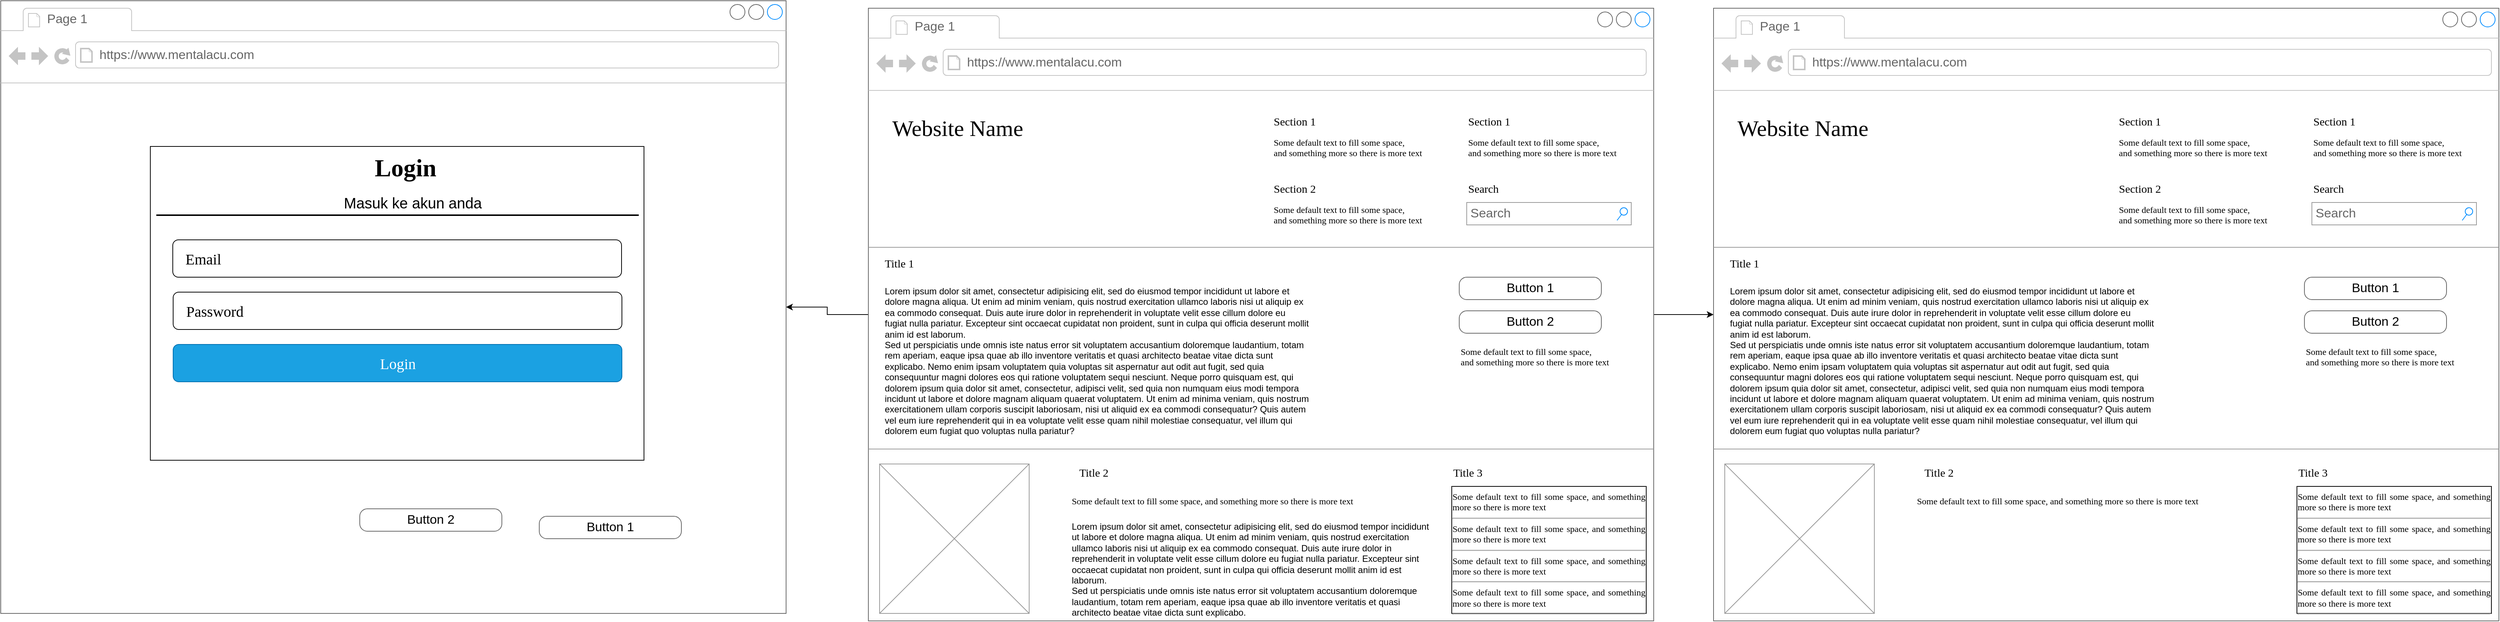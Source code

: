 <mxfile version="26.2.12">
  <diagram name="Page-1" id="2cc2dc42-3aac-f2a9-1cec-7a8b7cbee084">
    <mxGraphModel dx="3080" dy="1355" grid="1" gridSize="10" guides="1" tooltips="1" connect="1" arrows="1" fold="1" page="1" pageScale="1" pageWidth="1100" pageHeight="850" background="none" math="0" shadow="0">
      <root>
        <mxCell id="0" />
        <mxCell id="1" parent="0" />
        <mxCell id="vVaXHezr2yrxC_cSdvCb-25" value="" style="edgeStyle=orthogonalEdgeStyle;rounded=0;orthogonalLoop=1;jettySize=auto;html=1;" edge="1" parent="1" source="7026571954dc6520-1" target="vVaXHezr2yrxC_cSdvCb-1">
          <mxGeometry relative="1" as="geometry" />
        </mxCell>
        <mxCell id="vVaXHezr2yrxC_cSdvCb-50" value="" style="edgeStyle=orthogonalEdgeStyle;rounded=0;orthogonalLoop=1;jettySize=auto;html=1;" edge="1" parent="1" source="7026571954dc6520-1" target="vVaXHezr2yrxC_cSdvCb-26">
          <mxGeometry relative="1" as="geometry" />
        </mxCell>
        <mxCell id="7026571954dc6520-1" value="" style="strokeWidth=1;shadow=0;dashed=0;align=center;html=1;shape=mxgraph.mockup.containers.browserWindow;rSize=0;strokeColor=#666666;mainText=,;recursiveResize=0;rounded=0;labelBackgroundColor=none;fontFamily=Verdana;fontSize=12" parent="1" vertex="1">
          <mxGeometry x="30" y="20" width="1050" height="820" as="geometry" />
        </mxCell>
        <mxCell id="7026571954dc6520-2" value="Page 1" style="strokeWidth=1;shadow=0;dashed=0;align=center;html=1;shape=mxgraph.mockup.containers.anchor;fontSize=17;fontColor=#666666;align=left;" parent="7026571954dc6520-1" vertex="1">
          <mxGeometry x="60" y="12" width="110" height="26" as="geometry" />
        </mxCell>
        <mxCell id="7026571954dc6520-3" value="https://www.mentalacu.com" style="strokeWidth=1;shadow=0;dashed=0;align=center;html=1;shape=mxgraph.mockup.containers.anchor;rSize=0;fontSize=17;fontColor=#666666;align=left;" parent="7026571954dc6520-1" vertex="1">
          <mxGeometry x="130" y="60" width="250" height="26" as="geometry" />
        </mxCell>
        <mxCell id="7026571954dc6520-4" value="Website Name" style="text;html=1;points=[];align=left;verticalAlign=top;spacingTop=-4;fontSize=30;fontFamily=Verdana" parent="7026571954dc6520-1" vertex="1">
          <mxGeometry x="30" y="140" width="340" height="50" as="geometry" />
        </mxCell>
        <mxCell id="7026571954dc6520-6" value="Section 1" style="text;html=1;points=[];align=left;verticalAlign=top;spacingTop=-4;fontSize=15;fontFamily=Verdana" parent="7026571954dc6520-1" vertex="1">
          <mxGeometry x="540" y="140" width="170" height="30" as="geometry" />
        </mxCell>
        <mxCell id="7026571954dc6520-7" value="Some default text to fill some space, and&amp;nbsp;&lt;span&gt;something more so there is more text&lt;/span&gt;" style="text;html=1;points=[];align=left;verticalAlign=top;spacingTop=-4;fontSize=12;fontFamily=Verdana;whiteSpace=wrap;" parent="7026571954dc6520-1" vertex="1">
          <mxGeometry x="540" y="170" width="240" height="40" as="geometry" />
        </mxCell>
        <mxCell id="7026571954dc6520-8" value="Section 2" style="text;html=1;points=[];align=left;verticalAlign=top;spacingTop=-4;fontSize=15;fontFamily=Verdana" parent="7026571954dc6520-1" vertex="1">
          <mxGeometry x="540" y="230" width="170" height="30" as="geometry" />
        </mxCell>
        <mxCell id="7026571954dc6520-9" value="Some default text to fill some space, and&amp;nbsp;&lt;span&gt;something more so there is more text&lt;/span&gt;" style="text;html=1;points=[];align=left;verticalAlign=top;spacingTop=-4;fontSize=12;fontFamily=Verdana;whiteSpace=wrap;" parent="7026571954dc6520-1" vertex="1">
          <mxGeometry x="540" y="260" width="240" height="40" as="geometry" />
        </mxCell>
        <mxCell id="7026571954dc6520-10" value="Section 1" style="text;html=1;points=[];align=left;verticalAlign=top;spacingTop=-4;fontSize=15;fontFamily=Verdana" parent="7026571954dc6520-1" vertex="1">
          <mxGeometry x="800" y="140" width="170" height="30" as="geometry" />
        </mxCell>
        <mxCell id="7026571954dc6520-11" value="Some default text to fill some space, and&amp;nbsp;&lt;span&gt;something more so there is more text&lt;/span&gt;" style="text;html=1;points=[];align=left;verticalAlign=top;spacingTop=-4;fontSize=12;fontFamily=Verdana;whiteSpace=wrap;" parent="7026571954dc6520-1" vertex="1">
          <mxGeometry x="800" y="170" width="240" height="40" as="geometry" />
        </mxCell>
        <mxCell id="7026571954dc6520-12" value="Search" style="text;html=1;points=[];align=left;verticalAlign=top;spacingTop=-4;fontSize=15;fontFamily=Verdana" parent="7026571954dc6520-1" vertex="1">
          <mxGeometry x="800" y="230" width="170" height="30" as="geometry" />
        </mxCell>
        <mxCell id="7026571954dc6520-14" value="Search" style="strokeWidth=1;shadow=0;dashed=0;align=center;html=1;shape=mxgraph.mockup.forms.searchBox;strokeColor=#999999;mainText=;strokeColor2=#008cff;fontColor=#666666;fontSize=17;align=left;spacingLeft=3;rounded=0;labelBackgroundColor=none;" parent="7026571954dc6520-1" vertex="1">
          <mxGeometry x="800" y="260" width="220" height="30" as="geometry" />
        </mxCell>
        <mxCell id="7026571954dc6520-15" value="" style="verticalLabelPosition=bottom;shadow=0;dashed=0;align=center;html=1;verticalAlign=top;strokeWidth=1;shape=mxgraph.mockup.markup.line;strokeColor=#999999;rounded=0;labelBackgroundColor=none;fillColor=#ffffff;fontFamily=Verdana;fontSize=12;fontColor=#000000;" parent="7026571954dc6520-1" vertex="1">
          <mxGeometry y="310" width="1050" height="20" as="geometry" />
        </mxCell>
        <mxCell id="7026571954dc6520-16" value="Title 1" style="text;html=1;points=[];align=left;verticalAlign=top;spacingTop=-4;fontSize=15;fontFamily=Verdana" parent="7026571954dc6520-1" vertex="1">
          <mxGeometry x="20" y="330" width="170" height="30" as="geometry" />
        </mxCell>
        <mxCell id="7026571954dc6520-17" value="Lorem ipsum dolor sit amet, consectetur adipisicing elit, sed do eiusmod tempor incididunt ut labore et dolore magna aliqua. Ut enim ad minim veniam, quis nostrud exercitation ullamco laboris nisi ut aliquip ex ea commodo consequat. Duis aute irure dolor in reprehenderit in voluptate velit esse cillum dolore eu fugiat nulla pariatur. Excepteur sint occaecat cupidatat non proident, sunt in culpa qui officia deserunt mollit anim id est laborum.&#xa;Sed ut perspiciatis unde omnis iste natus error sit voluptatem accusantium doloremque laudantium, totam rem aperiam, eaque ipsa quae ab illo inventore veritatis et quasi architecto beatae vitae dicta sunt explicabo. Nemo enim ipsam voluptatem quia voluptas sit aspernatur aut odit aut fugit, sed quia consequuntur magni dolores eos qui ratione voluptatem sequi nesciunt. Neque porro quisquam est, qui dolorem ipsum quia dolor sit amet, consectetur, adipisci velit, sed quia non numquam eius modi tempora incidunt ut labore et dolore magnam aliquam quaerat voluptatem. Ut enim ad minima veniam, quis nostrum exercitationem ullam corporis suscipit laboriosam, nisi ut aliquid ex ea commodi consequatur? Quis autem vel eum iure reprehenderit qui in ea voluptate velit esse quam nihil molestiae consequatur, vel illum qui dolorem eum fugiat quo voluptas nulla pariatur?" style="text;spacingTop=-5;whiteSpace=wrap;html=1;align=left;fontSize=12;fontFamily=Helvetica;fillColor=none;strokeColor=none;rounded=0;shadow=1;labelBackgroundColor=none;" parent="7026571954dc6520-1" vertex="1">
          <mxGeometry x="20" y="370" width="570" height="240" as="geometry" />
        </mxCell>
        <mxCell id="7026571954dc6520-18" value="Button 1" style="strokeWidth=1;shadow=0;dashed=0;align=center;html=1;shape=mxgraph.mockup.buttons.button;strokeColor=#666666;mainText=;buttonStyle=round;fontSize=17;fontStyle=0;fillColor=none;whiteSpace=wrap;rounded=0;labelBackgroundColor=none;" parent="7026571954dc6520-1" vertex="1">
          <mxGeometry x="790" y="360" width="190" height="30" as="geometry" />
        </mxCell>
        <mxCell id="7026571954dc6520-19" value="Button 2" style="strokeWidth=1;shadow=0;dashed=0;align=center;html=1;shape=mxgraph.mockup.buttons.button;strokeColor=#666666;mainText=;buttonStyle=round;fontSize=17;fontStyle=0;fillColor=none;whiteSpace=wrap;rounded=0;labelBackgroundColor=none;" parent="7026571954dc6520-1" vertex="1">
          <mxGeometry x="790" y="405" width="190" height="30" as="geometry" />
        </mxCell>
        <mxCell id="7026571954dc6520-20" value="Some default text to fill some space, and&amp;nbsp;&lt;span&gt;something more so there is more text&lt;/span&gt;" style="text;html=1;points=[];align=left;verticalAlign=top;spacingTop=-4;fontSize=12;fontFamily=Verdana;whiteSpace=wrap;" parent="7026571954dc6520-1" vertex="1">
          <mxGeometry x="790" y="450" width="240" height="40" as="geometry" />
        </mxCell>
        <mxCell id="7026571954dc6520-21" value="" style="verticalLabelPosition=bottom;shadow=0;dashed=0;align=center;html=1;verticalAlign=top;strokeWidth=1;shape=mxgraph.mockup.markup.line;strokeColor=#999999;rounded=0;labelBackgroundColor=none;fillColor=#ffffff;fontFamily=Verdana;fontSize=12;fontColor=#000000;" parent="7026571954dc6520-1" vertex="1">
          <mxGeometry y="580" width="1050" height="20" as="geometry" />
        </mxCell>
        <mxCell id="7026571954dc6520-22" value="" style="verticalLabelPosition=bottom;shadow=0;dashed=0;align=center;html=1;verticalAlign=top;strokeWidth=1;shape=mxgraph.mockup.graphics.simpleIcon;strokeColor=#999999;fillColor=#ffffff;rounded=0;labelBackgroundColor=none;fontFamily=Verdana;fontSize=12;fontColor=#000000;" parent="7026571954dc6520-1" vertex="1">
          <mxGeometry x="15" y="610" width="200" height="200" as="geometry" />
        </mxCell>
        <mxCell id="7026571954dc6520-31" value="Title 2" style="text;html=1;points=[];align=left;verticalAlign=top;spacingTop=-4;fontSize=15;fontFamily=Verdana" parent="7026571954dc6520-1" vertex="1">
          <mxGeometry x="280" y="610" width="170" height="30" as="geometry" />
        </mxCell>
        <mxCell id="7026571954dc6520-32" value="Title 3" style="text;html=1;points=[];align=left;verticalAlign=top;spacingTop=-4;fontSize=15;fontFamily=Verdana" parent="7026571954dc6520-1" vertex="1">
          <mxGeometry x="780" y="610" width="170" height="30" as="geometry" />
        </mxCell>
        <mxCell id="7026571954dc6520-33" value="&lt;div style=&quot;text-align: justify&quot;&gt;&lt;span&gt;Some default text to fill some space, and&amp;nbsp;&lt;/span&gt;&lt;span&gt;something more so there is more text&lt;/span&gt;&lt;/div&gt;&lt;div style=&quot;text-align: justify&quot;&gt;&lt;hr id=&quot;null&quot; style=&quot;text-align: justify&quot;&gt;&lt;span&gt;&lt;div style=&quot;text-align: justify&quot;&gt;&lt;span&gt;Some default text to fill some space, and&amp;nbsp;&lt;/span&gt;&lt;span&gt;something more so there is more text&lt;/span&gt;&lt;/div&gt;&lt;/span&gt;&lt;/div&gt;&lt;hr id=&quot;null&quot; style=&quot;text-align: justify&quot;&gt;&lt;span&gt;&lt;div style=&quot;text-align: justify&quot;&gt;&lt;span&gt;Some default text to fill some space, and&amp;nbsp;&lt;/span&gt;&lt;span&gt;something more so there is more text&lt;/span&gt;&lt;/div&gt;&lt;/span&gt;&lt;hr id=&quot;null&quot; style=&quot;text-align: justify&quot;&gt;&lt;span&gt;&lt;div style=&quot;text-align: justify&quot;&gt;&lt;span&gt;Some default text to fill some space, and&amp;nbsp;&lt;/span&gt;&lt;span&gt;something more so there is more text&lt;/span&gt;&lt;/div&gt;&lt;/span&gt;&lt;hr id=&quot;null&quot; style=&quot;text-align: left&quot;&gt;" style="whiteSpace=wrap;html=1;rounded=0;shadow=0;labelBackgroundColor=none;strokeWidth=1;fontFamily=Verdana;fontSize=12;align=center;verticalAlign=top;" parent="7026571954dc6520-1" vertex="1">
          <mxGeometry x="780" y="640" width="260" height="170" as="geometry" />
        </mxCell>
        <mxCell id="7026571954dc6520-34" value="Some default text to fill some space, and&amp;nbsp;&lt;span&gt;something more so there is more text&lt;/span&gt;" style="text;html=1;points=[];align=left;verticalAlign=top;spacingTop=-4;fontSize=12;fontFamily=Verdana;whiteSpace=wrap;" parent="7026571954dc6520-1" vertex="1">
          <mxGeometry x="270" y="650" width="470" height="40" as="geometry" />
        </mxCell>
        <mxCell id="7026571954dc6520-36" value="Lorem ipsum dolor sit amet, consectetur adipisicing elit, sed do eiusmod tempor incididunt ut labore et dolore magna aliqua. Ut enim ad minim veniam, quis nostrud exercitation ullamco laboris nisi ut aliquip ex ea commodo consequat. Duis aute irure dolor in reprehenderit in voluptate velit esse cillum dolore eu fugiat nulla pariatur. Excepteur sint occaecat cupidatat non proident, sunt in culpa qui officia deserunt mollit anim id est laborum.&lt;br&gt;Sed ut perspiciatis unde omnis iste natus error sit voluptatem accusantium doloremque laudantium, totam rem aperiam, eaque ipsa quae ab illo inventore veritatis et quasi architecto beatae vitae dicta sunt explicabo.&amp;nbsp;" style="text;spacingTop=-5;whiteSpace=wrap;html=1;align=left;fontSize=12;fontFamily=Helvetica;fillColor=none;strokeColor=none;rounded=0;shadow=1;labelBackgroundColor=none;" parent="1" vertex="1">
          <mxGeometry x="300" y="705" width="490" height="125" as="geometry" />
        </mxCell>
        <mxCell id="vVaXHezr2yrxC_cSdvCb-1" value="" style="strokeWidth=1;shadow=0;dashed=0;align=center;html=1;shape=mxgraph.mockup.containers.browserWindow;rSize=0;strokeColor=#666666;mainText=,;recursiveResize=0;rounded=0;labelBackgroundColor=none;fontFamily=Verdana;fontSize=12" vertex="1" parent="1">
          <mxGeometry x="1160" y="20" width="1050" height="820" as="geometry" />
        </mxCell>
        <mxCell id="vVaXHezr2yrxC_cSdvCb-2" value="Page 1" style="strokeWidth=1;shadow=0;dashed=0;align=center;html=1;shape=mxgraph.mockup.containers.anchor;fontSize=17;fontColor=#666666;align=left;" vertex="1" parent="vVaXHezr2yrxC_cSdvCb-1">
          <mxGeometry x="60" y="12" width="110" height="26" as="geometry" />
        </mxCell>
        <mxCell id="vVaXHezr2yrxC_cSdvCb-3" value="https://www.mentalacu.com" style="strokeWidth=1;shadow=0;dashed=0;align=center;html=1;shape=mxgraph.mockup.containers.anchor;rSize=0;fontSize=17;fontColor=#666666;align=left;" vertex="1" parent="vVaXHezr2yrxC_cSdvCb-1">
          <mxGeometry x="130" y="60" width="250" height="26" as="geometry" />
        </mxCell>
        <mxCell id="vVaXHezr2yrxC_cSdvCb-4" value="Website Name" style="text;html=1;points=[];align=left;verticalAlign=top;spacingTop=-4;fontSize=30;fontFamily=Verdana" vertex="1" parent="vVaXHezr2yrxC_cSdvCb-1">
          <mxGeometry x="30" y="140" width="340" height="50" as="geometry" />
        </mxCell>
        <mxCell id="vVaXHezr2yrxC_cSdvCb-5" value="Section 1" style="text;html=1;points=[];align=left;verticalAlign=top;spacingTop=-4;fontSize=15;fontFamily=Verdana" vertex="1" parent="vVaXHezr2yrxC_cSdvCb-1">
          <mxGeometry x="540" y="140" width="170" height="30" as="geometry" />
        </mxCell>
        <mxCell id="vVaXHezr2yrxC_cSdvCb-6" value="Some default text to fill some space, and&amp;nbsp;&lt;span&gt;something more so there is more text&lt;/span&gt;" style="text;html=1;points=[];align=left;verticalAlign=top;spacingTop=-4;fontSize=12;fontFamily=Verdana;whiteSpace=wrap;" vertex="1" parent="vVaXHezr2yrxC_cSdvCb-1">
          <mxGeometry x="540" y="170" width="240" height="40" as="geometry" />
        </mxCell>
        <mxCell id="vVaXHezr2yrxC_cSdvCb-7" value="Section 2" style="text;html=1;points=[];align=left;verticalAlign=top;spacingTop=-4;fontSize=15;fontFamily=Verdana" vertex="1" parent="vVaXHezr2yrxC_cSdvCb-1">
          <mxGeometry x="540" y="230" width="170" height="30" as="geometry" />
        </mxCell>
        <mxCell id="vVaXHezr2yrxC_cSdvCb-8" value="Some default text to fill some space, and&amp;nbsp;&lt;span&gt;something more so there is more text&lt;/span&gt;" style="text;html=1;points=[];align=left;verticalAlign=top;spacingTop=-4;fontSize=12;fontFamily=Verdana;whiteSpace=wrap;" vertex="1" parent="vVaXHezr2yrxC_cSdvCb-1">
          <mxGeometry x="540" y="260" width="240" height="40" as="geometry" />
        </mxCell>
        <mxCell id="vVaXHezr2yrxC_cSdvCb-9" value="Section 1" style="text;html=1;points=[];align=left;verticalAlign=top;spacingTop=-4;fontSize=15;fontFamily=Verdana" vertex="1" parent="vVaXHezr2yrxC_cSdvCb-1">
          <mxGeometry x="800" y="140" width="170" height="30" as="geometry" />
        </mxCell>
        <mxCell id="vVaXHezr2yrxC_cSdvCb-10" value="Some default text to fill some space, and&amp;nbsp;&lt;span&gt;something more so there is more text&lt;/span&gt;" style="text;html=1;points=[];align=left;verticalAlign=top;spacingTop=-4;fontSize=12;fontFamily=Verdana;whiteSpace=wrap;" vertex="1" parent="vVaXHezr2yrxC_cSdvCb-1">
          <mxGeometry x="800" y="170" width="240" height="40" as="geometry" />
        </mxCell>
        <mxCell id="vVaXHezr2yrxC_cSdvCb-11" value="Search" style="text;html=1;points=[];align=left;verticalAlign=top;spacingTop=-4;fontSize=15;fontFamily=Verdana" vertex="1" parent="vVaXHezr2yrxC_cSdvCb-1">
          <mxGeometry x="800" y="230" width="170" height="30" as="geometry" />
        </mxCell>
        <mxCell id="vVaXHezr2yrxC_cSdvCb-12" value="Search" style="strokeWidth=1;shadow=0;dashed=0;align=center;html=1;shape=mxgraph.mockup.forms.searchBox;strokeColor=#999999;mainText=;strokeColor2=#008cff;fontColor=#666666;fontSize=17;align=left;spacingLeft=3;rounded=0;labelBackgroundColor=none;" vertex="1" parent="vVaXHezr2yrxC_cSdvCb-1">
          <mxGeometry x="800" y="260" width="220" height="30" as="geometry" />
        </mxCell>
        <mxCell id="vVaXHezr2yrxC_cSdvCb-13" value="" style="verticalLabelPosition=bottom;shadow=0;dashed=0;align=center;html=1;verticalAlign=top;strokeWidth=1;shape=mxgraph.mockup.markup.line;strokeColor=#999999;rounded=0;labelBackgroundColor=none;fillColor=#ffffff;fontFamily=Verdana;fontSize=12;fontColor=#000000;" vertex="1" parent="vVaXHezr2yrxC_cSdvCb-1">
          <mxGeometry y="310" width="1050" height="20" as="geometry" />
        </mxCell>
        <mxCell id="vVaXHezr2yrxC_cSdvCb-14" value="Title 1" style="text;html=1;points=[];align=left;verticalAlign=top;spacingTop=-4;fontSize=15;fontFamily=Verdana" vertex="1" parent="vVaXHezr2yrxC_cSdvCb-1">
          <mxGeometry x="20" y="330" width="170" height="30" as="geometry" />
        </mxCell>
        <mxCell id="vVaXHezr2yrxC_cSdvCb-15" value="Lorem ipsum dolor sit amet, consectetur adipisicing elit, sed do eiusmod tempor incididunt ut labore et dolore magna aliqua. Ut enim ad minim veniam, quis nostrud exercitation ullamco laboris nisi ut aliquip ex ea commodo consequat. Duis aute irure dolor in reprehenderit in voluptate velit esse cillum dolore eu fugiat nulla pariatur. Excepteur sint occaecat cupidatat non proident, sunt in culpa qui officia deserunt mollit anim id est laborum.&#xa;Sed ut perspiciatis unde omnis iste natus error sit voluptatem accusantium doloremque laudantium, totam rem aperiam, eaque ipsa quae ab illo inventore veritatis et quasi architecto beatae vitae dicta sunt explicabo. Nemo enim ipsam voluptatem quia voluptas sit aspernatur aut odit aut fugit, sed quia consequuntur magni dolores eos qui ratione voluptatem sequi nesciunt. Neque porro quisquam est, qui dolorem ipsum quia dolor sit amet, consectetur, adipisci velit, sed quia non numquam eius modi tempora incidunt ut labore et dolore magnam aliquam quaerat voluptatem. Ut enim ad minima veniam, quis nostrum exercitationem ullam corporis suscipit laboriosam, nisi ut aliquid ex ea commodi consequatur? Quis autem vel eum iure reprehenderit qui in ea voluptate velit esse quam nihil molestiae consequatur, vel illum qui dolorem eum fugiat quo voluptas nulla pariatur?" style="text;spacingTop=-5;whiteSpace=wrap;html=1;align=left;fontSize=12;fontFamily=Helvetica;fillColor=none;strokeColor=none;rounded=0;shadow=1;labelBackgroundColor=none;" vertex="1" parent="vVaXHezr2yrxC_cSdvCb-1">
          <mxGeometry x="20" y="370" width="570" height="240" as="geometry" />
        </mxCell>
        <mxCell id="vVaXHezr2yrxC_cSdvCb-16" value="Button 1" style="strokeWidth=1;shadow=0;dashed=0;align=center;html=1;shape=mxgraph.mockup.buttons.button;strokeColor=#666666;mainText=;buttonStyle=round;fontSize=17;fontStyle=0;fillColor=none;whiteSpace=wrap;rounded=0;labelBackgroundColor=none;" vertex="1" parent="vVaXHezr2yrxC_cSdvCb-1">
          <mxGeometry x="790" y="360" width="190" height="30" as="geometry" />
        </mxCell>
        <mxCell id="vVaXHezr2yrxC_cSdvCb-17" value="Button 2" style="strokeWidth=1;shadow=0;dashed=0;align=center;html=1;shape=mxgraph.mockup.buttons.button;strokeColor=#666666;mainText=;buttonStyle=round;fontSize=17;fontStyle=0;fillColor=none;whiteSpace=wrap;rounded=0;labelBackgroundColor=none;" vertex="1" parent="vVaXHezr2yrxC_cSdvCb-1">
          <mxGeometry x="790" y="405" width="190" height="30" as="geometry" />
        </mxCell>
        <mxCell id="vVaXHezr2yrxC_cSdvCb-18" value="Some default text to fill some space, and&amp;nbsp;&lt;span&gt;something more so there is more text&lt;/span&gt;" style="text;html=1;points=[];align=left;verticalAlign=top;spacingTop=-4;fontSize=12;fontFamily=Verdana;whiteSpace=wrap;" vertex="1" parent="vVaXHezr2yrxC_cSdvCb-1">
          <mxGeometry x="790" y="450" width="240" height="40" as="geometry" />
        </mxCell>
        <mxCell id="vVaXHezr2yrxC_cSdvCb-19" value="" style="verticalLabelPosition=bottom;shadow=0;dashed=0;align=center;html=1;verticalAlign=top;strokeWidth=1;shape=mxgraph.mockup.markup.line;strokeColor=#999999;rounded=0;labelBackgroundColor=none;fillColor=#ffffff;fontFamily=Verdana;fontSize=12;fontColor=#000000;" vertex="1" parent="vVaXHezr2yrxC_cSdvCb-1">
          <mxGeometry y="580" width="1050" height="20" as="geometry" />
        </mxCell>
        <mxCell id="vVaXHezr2yrxC_cSdvCb-20" value="" style="verticalLabelPosition=bottom;shadow=0;dashed=0;align=center;html=1;verticalAlign=top;strokeWidth=1;shape=mxgraph.mockup.graphics.simpleIcon;strokeColor=#999999;fillColor=#ffffff;rounded=0;labelBackgroundColor=none;fontFamily=Verdana;fontSize=12;fontColor=#000000;" vertex="1" parent="vVaXHezr2yrxC_cSdvCb-1">
          <mxGeometry x="15" y="610" width="200" height="200" as="geometry" />
        </mxCell>
        <mxCell id="vVaXHezr2yrxC_cSdvCb-21" value="Title 2" style="text;html=1;points=[];align=left;verticalAlign=top;spacingTop=-4;fontSize=15;fontFamily=Verdana" vertex="1" parent="vVaXHezr2yrxC_cSdvCb-1">
          <mxGeometry x="280" y="610" width="170" height="30" as="geometry" />
        </mxCell>
        <mxCell id="vVaXHezr2yrxC_cSdvCb-22" value="Title 3" style="text;html=1;points=[];align=left;verticalAlign=top;spacingTop=-4;fontSize=15;fontFamily=Verdana" vertex="1" parent="vVaXHezr2yrxC_cSdvCb-1">
          <mxGeometry x="780" y="610" width="170" height="30" as="geometry" />
        </mxCell>
        <mxCell id="vVaXHezr2yrxC_cSdvCb-23" value="&lt;div style=&quot;text-align: justify&quot;&gt;&lt;span&gt;Some default text to fill some space, and&amp;nbsp;&lt;/span&gt;&lt;span&gt;something more so there is more text&lt;/span&gt;&lt;/div&gt;&lt;div style=&quot;text-align: justify&quot;&gt;&lt;hr id=&quot;null&quot; style=&quot;text-align: justify&quot;&gt;&lt;span&gt;&lt;div style=&quot;text-align: justify&quot;&gt;&lt;span&gt;Some default text to fill some space, and&amp;nbsp;&lt;/span&gt;&lt;span&gt;something more so there is more text&lt;/span&gt;&lt;/div&gt;&lt;/span&gt;&lt;/div&gt;&lt;hr id=&quot;null&quot; style=&quot;text-align: justify&quot;&gt;&lt;span&gt;&lt;div style=&quot;text-align: justify&quot;&gt;&lt;span&gt;Some default text to fill some space, and&amp;nbsp;&lt;/span&gt;&lt;span&gt;something more so there is more text&lt;/span&gt;&lt;/div&gt;&lt;/span&gt;&lt;hr id=&quot;null&quot; style=&quot;text-align: justify&quot;&gt;&lt;span&gt;&lt;div style=&quot;text-align: justify&quot;&gt;&lt;span&gt;Some default text to fill some space, and&amp;nbsp;&lt;/span&gt;&lt;span&gt;something more so there is more text&lt;/span&gt;&lt;/div&gt;&lt;/span&gt;&lt;hr id=&quot;null&quot; style=&quot;text-align: left&quot;&gt;" style="whiteSpace=wrap;html=1;rounded=0;shadow=0;labelBackgroundColor=none;strokeWidth=1;fontFamily=Verdana;fontSize=12;align=center;verticalAlign=top;" vertex="1" parent="vVaXHezr2yrxC_cSdvCb-1">
          <mxGeometry x="780" y="640" width="260" height="170" as="geometry" />
        </mxCell>
        <mxCell id="vVaXHezr2yrxC_cSdvCb-24" value="Some default text to fill some space, and&amp;nbsp;&lt;span&gt;something more so there is more text&lt;/span&gt;" style="text;html=1;points=[];align=left;verticalAlign=top;spacingTop=-4;fontSize=12;fontFamily=Verdana;whiteSpace=wrap;" vertex="1" parent="vVaXHezr2yrxC_cSdvCb-1">
          <mxGeometry x="270" y="650" width="470" height="40" as="geometry" />
        </mxCell>
        <mxCell id="vVaXHezr2yrxC_cSdvCb-26" value="" style="strokeWidth=1;shadow=0;dashed=0;align=center;html=1;shape=mxgraph.mockup.containers.browserWindow;rSize=0;strokeColor=#666666;mainText=,;recursiveResize=0;rounded=0;labelBackgroundColor=none;fontFamily=Verdana;fontSize=12" vertex="1" parent="1">
          <mxGeometry x="-1130" y="10" width="1050" height="820" as="geometry" />
        </mxCell>
        <mxCell id="vVaXHezr2yrxC_cSdvCb-27" value="Page 1" style="strokeWidth=1;shadow=0;dashed=0;align=center;html=1;shape=mxgraph.mockup.containers.anchor;fontSize=17;fontColor=#666666;align=left;" vertex="1" parent="vVaXHezr2yrxC_cSdvCb-26">
          <mxGeometry x="60" y="12" width="110" height="26" as="geometry" />
        </mxCell>
        <mxCell id="vVaXHezr2yrxC_cSdvCb-28" value="https://www.mentalacu.com" style="strokeWidth=1;shadow=0;dashed=0;align=center;html=1;shape=mxgraph.mockup.containers.anchor;rSize=0;fontSize=17;fontColor=#666666;align=left;" vertex="1" parent="vVaXHezr2yrxC_cSdvCb-26">
          <mxGeometry x="130" y="60" width="250" height="26" as="geometry" />
        </mxCell>
        <mxCell id="vVaXHezr2yrxC_cSdvCb-41" value="Button 1" style="strokeWidth=1;shadow=0;dashed=0;align=center;html=1;shape=mxgraph.mockup.buttons.button;strokeColor=#666666;mainText=;buttonStyle=round;fontSize=17;fontStyle=0;fillColor=none;whiteSpace=wrap;rounded=0;labelBackgroundColor=none;" vertex="1" parent="vVaXHezr2yrxC_cSdvCb-26">
          <mxGeometry x="720" y="690" width="190" height="30" as="geometry" />
        </mxCell>
        <mxCell id="vVaXHezr2yrxC_cSdvCb-42" value="Button 2" style="strokeWidth=1;shadow=0;dashed=0;align=center;html=1;shape=mxgraph.mockup.buttons.button;strokeColor=#666666;mainText=;buttonStyle=round;fontSize=17;fontStyle=0;fillColor=none;whiteSpace=wrap;rounded=0;labelBackgroundColor=none;" vertex="1" parent="vVaXHezr2yrxC_cSdvCb-26">
          <mxGeometry x="480" y="680" width="190" height="30" as="geometry" />
        </mxCell>
        <mxCell id="vVaXHezr2yrxC_cSdvCb-52" value="" style="rounded=0;whiteSpace=wrap;html=1;" vertex="1" parent="vVaXHezr2yrxC_cSdvCb-26">
          <mxGeometry x="200" y="195" width="660" height="420" as="geometry" />
        </mxCell>
        <mxCell id="vVaXHezr2yrxC_cSdvCb-29" value="&lt;b&gt;&lt;font style=&quot;font-size: 33px;&quot;&gt;Login&lt;/font&gt;&lt;/b&gt;" style="text;html=1;points=[];align=left;verticalAlign=top;spacingTop=-4;fontSize=30;fontFamily=Verdana" vertex="1" parent="vVaXHezr2yrxC_cSdvCb-26">
          <mxGeometry x="498" y="202" width="105" height="49" as="geometry" />
        </mxCell>
        <mxCell id="vVaXHezr2yrxC_cSdvCb-55" value="" style="line;strokeWidth=2;html=1;" vertex="1" parent="vVaXHezr2yrxC_cSdvCb-26">
          <mxGeometry x="208" y="282" width="645" height="10" as="geometry" />
        </mxCell>
        <mxCell id="vVaXHezr2yrxC_cSdvCb-56" value="Masuk ke akun anda" style="text;html=1;align=center;verticalAlign=middle;whiteSpace=wrap;rounded=0;fontSize=20;" vertex="1" parent="vVaXHezr2yrxC_cSdvCb-26">
          <mxGeometry x="439.5" y="240" width="222" height="59" as="geometry" />
        </mxCell>
        <mxCell id="vVaXHezr2yrxC_cSdvCb-57" value="&lt;font face=&quot;Times New Roman&quot; style=&quot;font-size: 20px;&quot;&gt;&amp;nbsp; &amp;nbsp;Email&lt;/font&gt;" style="rounded=1;whiteSpace=wrap;html=1;align=left;" vertex="1" parent="vVaXHezr2yrxC_cSdvCb-26">
          <mxGeometry x="230" y="320" width="600" height="50" as="geometry" />
        </mxCell>
        <mxCell id="vVaXHezr2yrxC_cSdvCb-79" value="&lt;font face=&quot;Times New Roman&quot; style=&quot;font-size: 20px;&quot;&gt;&amp;nbsp; &amp;nbsp;Password&lt;/font&gt;" style="rounded=1;whiteSpace=wrap;html=1;align=left;" vertex="1" parent="vVaXHezr2yrxC_cSdvCb-26">
          <mxGeometry x="230.5" y="390" width="600" height="50" as="geometry" />
        </mxCell>
        <mxCell id="vVaXHezr2yrxC_cSdvCb-81" value="&lt;font face=&quot;Times New Roman&quot; style=&quot;font-size: 20px;&quot;&gt;Login&lt;/font&gt;" style="rounded=1;whiteSpace=wrap;html=1;align=center;fillColor=#1ba1e2;fontColor=#ffffff;strokeColor=#006EAF;" vertex="1" parent="vVaXHezr2yrxC_cSdvCb-26">
          <mxGeometry x="230.5" y="460" width="600" height="50" as="geometry" />
        </mxCell>
      </root>
    </mxGraphModel>
  </diagram>
</mxfile>
